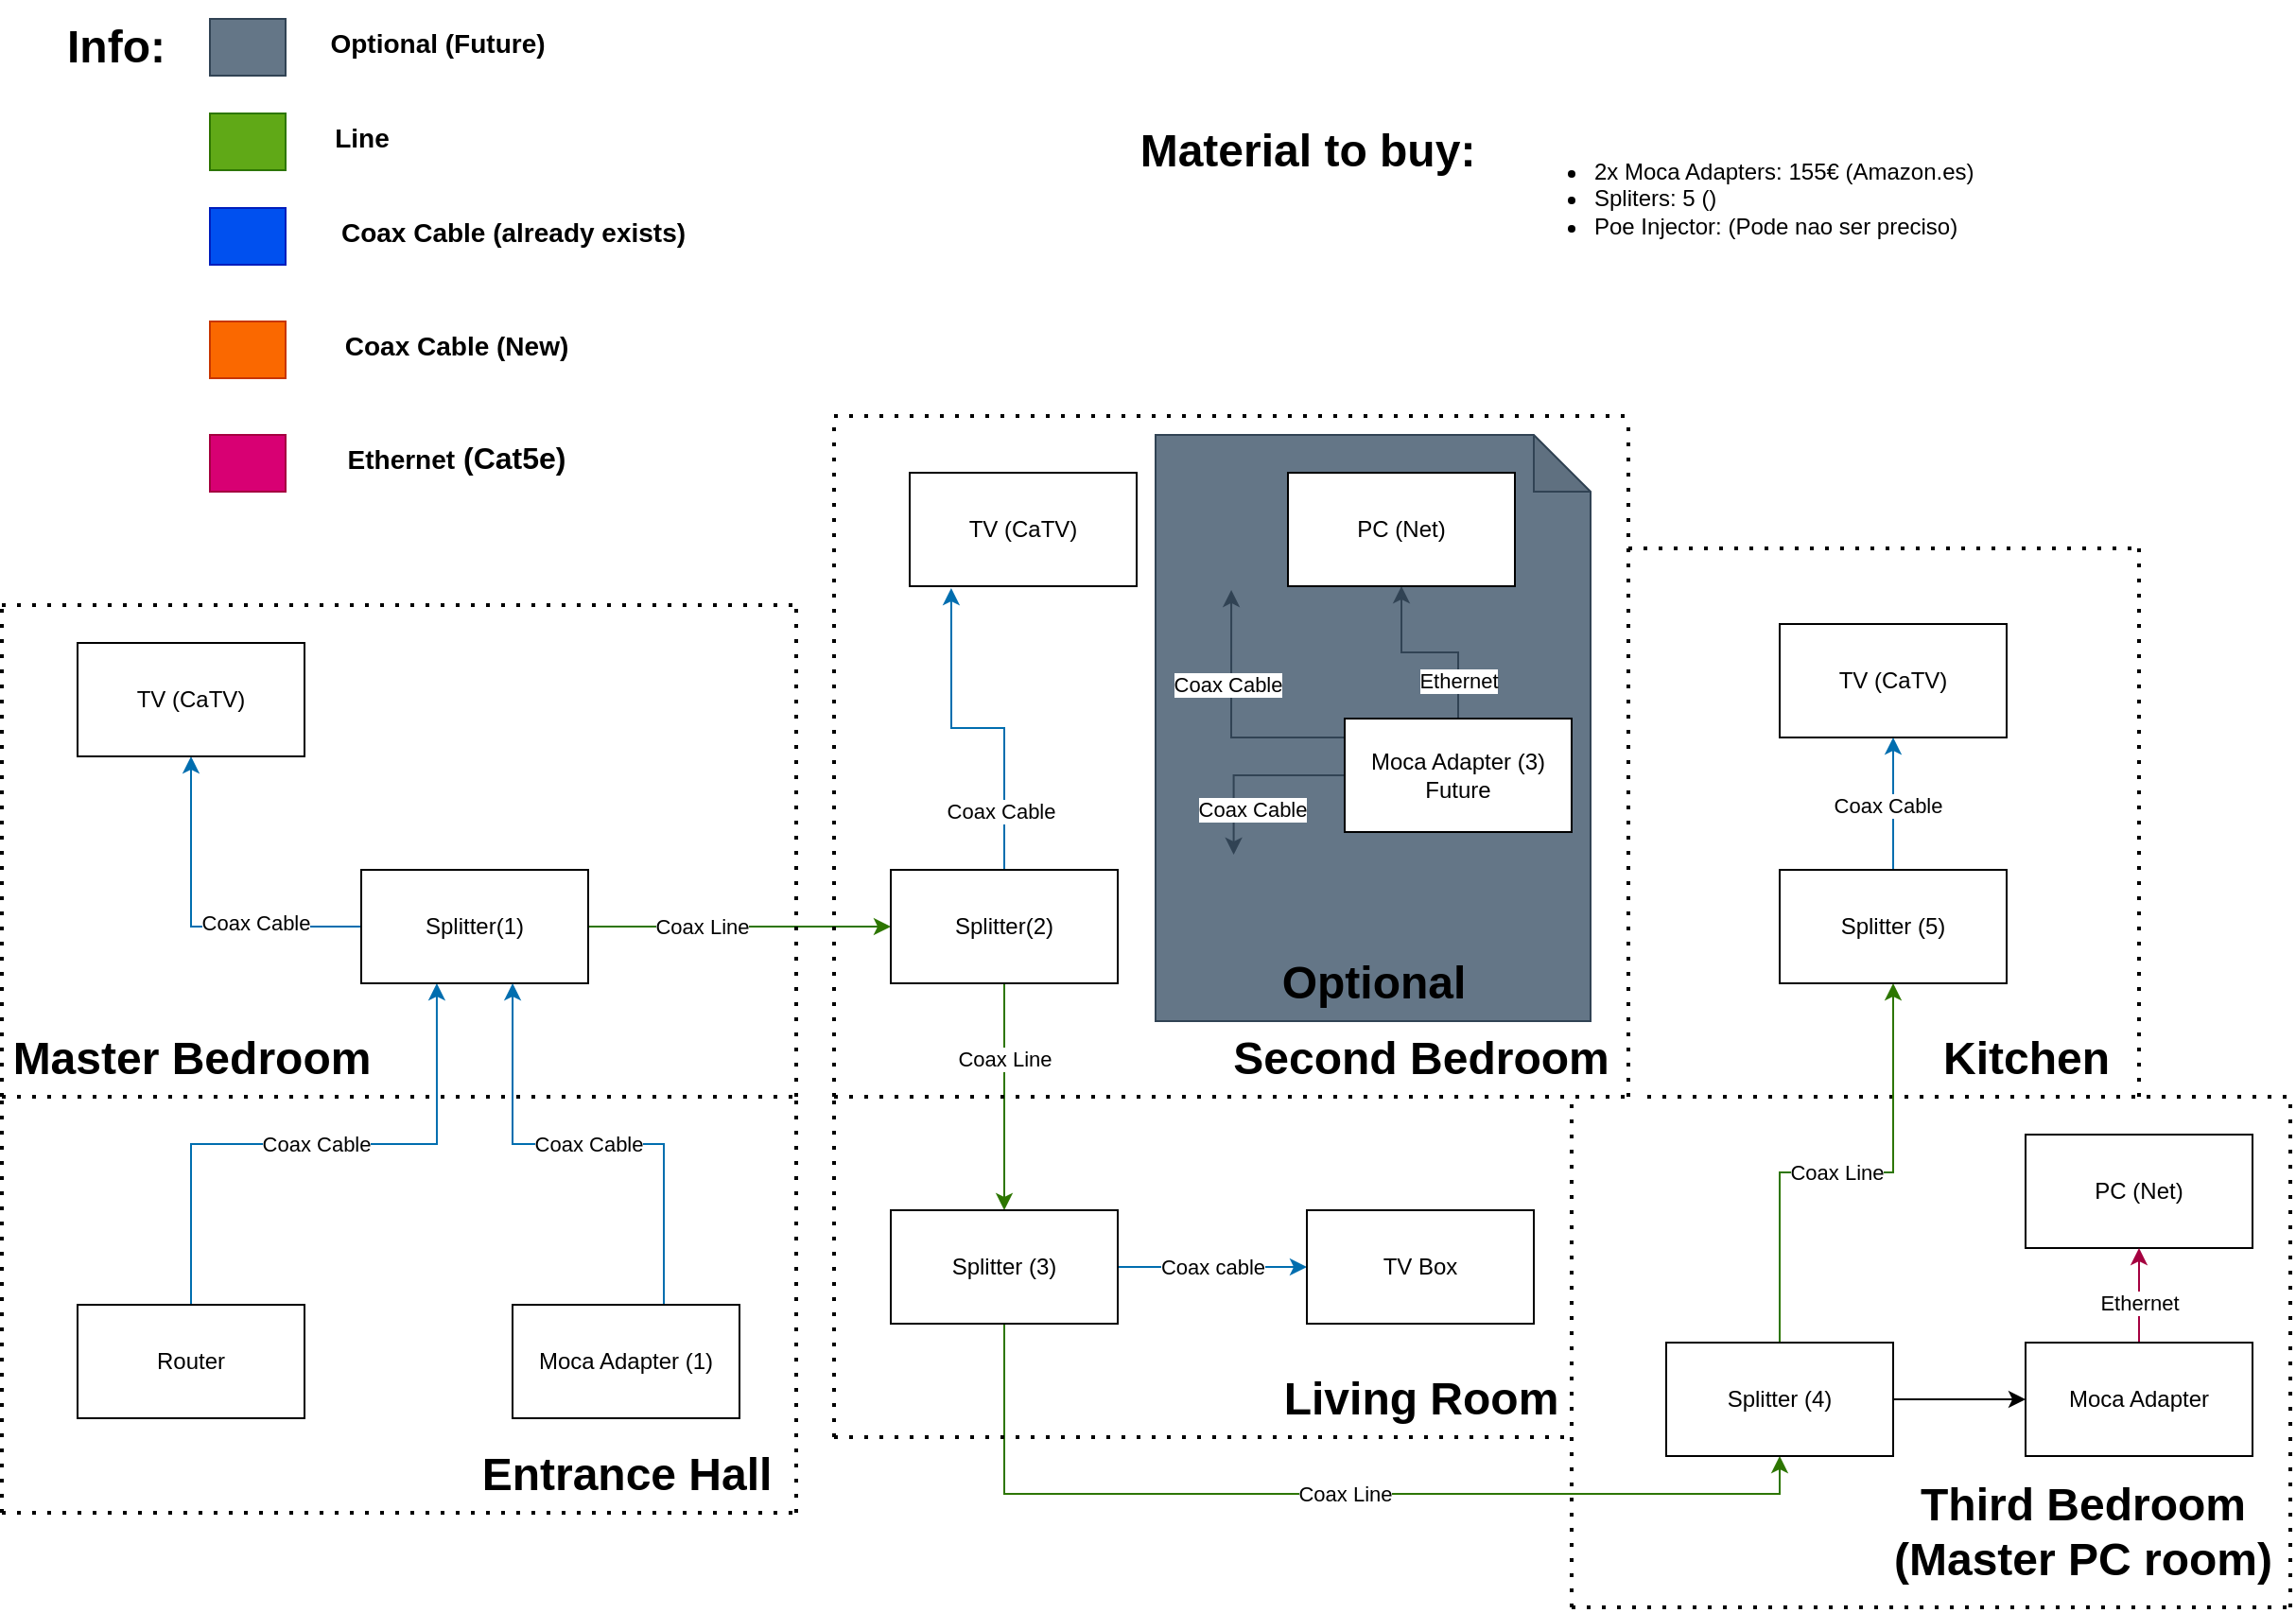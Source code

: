 <mxfile version="21.5.2" type="github">
  <diagram name="Página-1" id="l3W48SHhh2ZlZDR62sw5">
    <mxGraphModel dx="1834" dy="1146" grid="1" gridSize="10" guides="1" tooltips="1" connect="1" arrows="1" fold="1" page="0" pageScale="1" pageWidth="827" pageHeight="1169" math="0" shadow="0">
      <root>
        <mxCell id="0" />
        <mxCell id="1" parent="0" />
        <mxCell id="UsZ9BYW_dRJwkOO68vhF-15" value="" style="shape=note;whiteSpace=wrap;html=1;backgroundOutline=1;darkOpacity=0.05;fillColor=#647687;fontColor=#ffffff;strokeColor=#314354;" vertex="1" parent="1">
          <mxGeometry x="530" y="130" width="230" height="310" as="geometry" />
        </mxCell>
        <mxCell id="uyOkbvqYTeOwgu7Op3V--1" style="edgeStyle=orthogonalEdgeStyle;rounded=0;orthogonalLoop=1;jettySize=auto;html=1;exitX=0.5;exitY=0;exitDx=0;exitDy=0;entryX=0.333;entryY=1;entryDx=0;entryDy=0;entryPerimeter=0;fillColor=#1ba1e2;strokeColor=#006EAF;" parent="1" source="uyOkbvqYTeOwgu7Op3V--3" target="uyOkbvqYTeOwgu7Op3V--8" edge="1">
          <mxGeometry relative="1" as="geometry">
            <mxPoint x="150" y="440" as="targetPoint" />
          </mxGeometry>
        </mxCell>
        <mxCell id="uyOkbvqYTeOwgu7Op3V--2" value="Coax Cable" style="edgeLabel;html=1;align=center;verticalAlign=middle;resizable=0;points=[];" parent="uyOkbvqYTeOwgu7Op3V--1" vertex="1" connectable="0">
          <mxGeometry x="0.017" y="-2" relative="1" as="geometry">
            <mxPoint x="-2" y="-2" as="offset" />
          </mxGeometry>
        </mxCell>
        <mxCell id="uyOkbvqYTeOwgu7Op3V--3" value="Router" style="rounded=0;whiteSpace=wrap;html=1;" parent="1" vertex="1">
          <mxGeometry x="-40" y="590" width="120" height="60" as="geometry" />
        </mxCell>
        <mxCell id="uyOkbvqYTeOwgu7Op3V--4" style="edgeStyle=orthogonalEdgeStyle;rounded=0;orthogonalLoop=1;jettySize=auto;html=1;entryX=0.5;entryY=1;entryDx=0;entryDy=0;fillColor=#1ba1e2;strokeColor=#006EAF;" parent="1" source="uyOkbvqYTeOwgu7Op3V--8" target="uyOkbvqYTeOwgu7Op3V--14" edge="1">
          <mxGeometry relative="1" as="geometry" />
        </mxCell>
        <mxCell id="uyOkbvqYTeOwgu7Op3V--5" value="Coax Cable" style="edgeLabel;html=1;align=center;verticalAlign=middle;resizable=0;points=[];" parent="uyOkbvqYTeOwgu7Op3V--4" vertex="1" connectable="0">
          <mxGeometry x="-0.378" y="-2" relative="1" as="geometry">
            <mxPoint as="offset" />
          </mxGeometry>
        </mxCell>
        <mxCell id="uyOkbvqYTeOwgu7Op3V--6" style="edgeStyle=orthogonalEdgeStyle;rounded=0;orthogonalLoop=1;jettySize=auto;html=1;entryX=0;entryY=0.5;entryDx=0;entryDy=0;fillColor=#60a917;strokeColor=#2D7600;" parent="1" source="uyOkbvqYTeOwgu7Op3V--8" target="uyOkbvqYTeOwgu7Op3V--26" edge="1">
          <mxGeometry relative="1" as="geometry" />
        </mxCell>
        <mxCell id="uyOkbvqYTeOwgu7Op3V--7" value="Coax Line" style="edgeLabel;html=1;align=center;verticalAlign=middle;resizable=0;points=[];" parent="uyOkbvqYTeOwgu7Op3V--6" vertex="1" connectable="0">
          <mxGeometry x="-0.062" y="3" relative="1" as="geometry">
            <mxPoint x="-15" y="3" as="offset" />
          </mxGeometry>
        </mxCell>
        <mxCell id="uyOkbvqYTeOwgu7Op3V--8" value="&lt;div&gt;Splitter(1)&lt;/div&gt;" style="rounded=0;whiteSpace=wrap;html=1;" parent="1" vertex="1">
          <mxGeometry x="110" y="360" width="120" height="60" as="geometry" />
        </mxCell>
        <mxCell id="uyOkbvqYTeOwgu7Op3V--9" style="edgeStyle=orthogonalEdgeStyle;rounded=0;orthogonalLoop=1;jettySize=auto;html=1;entryX=0.667;entryY=1;entryDx=0;entryDy=0;entryPerimeter=0;fillColor=#1ba1e2;strokeColor=#006EAF;" parent="1" source="uyOkbvqYTeOwgu7Op3V--11" target="uyOkbvqYTeOwgu7Op3V--8" edge="1">
          <mxGeometry relative="1" as="geometry">
            <Array as="points">
              <mxPoint x="270" y="505" />
              <mxPoint x="190" y="505" />
            </Array>
          </mxGeometry>
        </mxCell>
        <mxCell id="uyOkbvqYTeOwgu7Op3V--10" value="Coax Cable" style="edgeLabel;html=1;align=center;verticalAlign=middle;resizable=0;points=[];" parent="uyOkbvqYTeOwgu7Op3V--9" vertex="1" connectable="0">
          <mxGeometry x="-0.041" y="3" relative="1" as="geometry">
            <mxPoint x="-5" y="-3" as="offset" />
          </mxGeometry>
        </mxCell>
        <mxCell id="uyOkbvqYTeOwgu7Op3V--11" value="Moca Adapter (1)" style="rounded=0;whiteSpace=wrap;html=1;" parent="1" vertex="1">
          <mxGeometry x="190" y="590" width="120" height="60" as="geometry" />
        </mxCell>
        <mxCell id="uyOkbvqYTeOwgu7Op3V--12" value="Entrance Hall" style="text;strokeColor=none;fillColor=none;html=1;fontSize=24;fontStyle=1;verticalAlign=middle;align=center;" parent="1" vertex="1">
          <mxGeometry x="200" y="660" width="100" height="40" as="geometry" />
        </mxCell>
        <mxCell id="uyOkbvqYTeOwgu7Op3V--13" value="Master Bedroom" style="text;strokeColor=none;fillColor=none;html=1;fontSize=24;fontStyle=1;verticalAlign=middle;align=center;" parent="1" vertex="1">
          <mxGeometry x="-30" y="440" width="100" height="40" as="geometry" />
        </mxCell>
        <mxCell id="uyOkbvqYTeOwgu7Op3V--14" value="TV (CaTV)" style="rounded=0;whiteSpace=wrap;html=1;" parent="1" vertex="1">
          <mxGeometry x="-40" y="240" width="120" height="60" as="geometry" />
        </mxCell>
        <mxCell id="uyOkbvqYTeOwgu7Op3V--15" value="TV (CaTV)" style="rounded=0;whiteSpace=wrap;html=1;" parent="1" vertex="1">
          <mxGeometry x="400" y="150" width="120" height="60" as="geometry" />
        </mxCell>
        <mxCell id="uyOkbvqYTeOwgu7Op3V--18" style="edgeStyle=orthogonalEdgeStyle;rounded=0;orthogonalLoop=1;jettySize=auto;html=1;exitX=0.5;exitY=0;exitDx=0;exitDy=0;entryX=0.5;entryY=1;entryDx=0;entryDy=0;fillColor=#647687;strokeColor=#314354;" parent="1" source="uyOkbvqYTeOwgu7Op3V--20" target="uyOkbvqYTeOwgu7Op3V--21" edge="1">
          <mxGeometry relative="1" as="geometry" />
        </mxCell>
        <mxCell id="uyOkbvqYTeOwgu7Op3V--19" value="Ethernet" style="edgeLabel;html=1;align=center;verticalAlign=middle;resizable=0;points=[];" parent="uyOkbvqYTeOwgu7Op3V--18" vertex="1" connectable="0">
          <mxGeometry y="2" relative="1" as="geometry">
            <mxPoint x="15" y="13" as="offset" />
          </mxGeometry>
        </mxCell>
        <mxCell id="nbPDpCMQTWh_0e_4HwNJ-20" style="edgeStyle=orthogonalEdgeStyle;rounded=0;orthogonalLoop=1;jettySize=auto;html=1;exitX=0;exitY=0.5;exitDx=0;exitDy=0;entryX=0.817;entryY=1.033;entryDx=0;entryDy=0;entryPerimeter=0;fillColor=#647687;strokeColor=#314354;" parent="1" source="uyOkbvqYTeOwgu7Op3V--20" edge="1">
          <mxGeometry relative="1" as="geometry">
            <mxPoint x="570.04" y="211.98" as="targetPoint" />
            <Array as="points">
              <mxPoint x="600" y="290" />
              <mxPoint x="571" y="290" />
            </Array>
          </mxGeometry>
        </mxCell>
        <mxCell id="nbPDpCMQTWh_0e_4HwNJ-21" value="Coax Cable" style="edgeLabel;html=1;align=center;verticalAlign=middle;resizable=0;points=[];" parent="nbPDpCMQTWh_0e_4HwNJ-20" vertex="1" connectable="0">
          <mxGeometry x="0.375" y="2" relative="1" as="geometry">
            <mxPoint as="offset" />
          </mxGeometry>
        </mxCell>
        <mxCell id="UsZ9BYW_dRJwkOO68vhF-24" style="edgeStyle=orthogonalEdgeStyle;rounded=0;orthogonalLoop=1;jettySize=auto;html=1;entryX=0.59;entryY=0.05;entryDx=0;entryDy=0;entryPerimeter=0;fillColor=#647687;strokeColor=#314354;" edge="1" parent="1" source="uyOkbvqYTeOwgu7Op3V--20">
          <mxGeometry relative="1" as="geometry">
            <mxPoint x="571.3" y="352" as="targetPoint" />
            <Array as="points">
              <mxPoint x="571" y="310" />
            </Array>
          </mxGeometry>
        </mxCell>
        <mxCell id="UsZ9BYW_dRJwkOO68vhF-27" value="Coax Cable" style="edgeLabel;html=1;align=center;verticalAlign=middle;resizable=0;points=[];" vertex="1" connectable="0" parent="UsZ9BYW_dRJwkOO68vhF-24">
          <mxGeometry x="-0.018" y="4" relative="1" as="geometry">
            <mxPoint y="14" as="offset" />
          </mxGeometry>
        </mxCell>
        <mxCell id="uyOkbvqYTeOwgu7Op3V--20" value="&lt;div&gt;Moca Adapter (3)&lt;/div&gt;&lt;div&gt;Future&lt;br&gt;&lt;/div&gt;" style="rounded=0;whiteSpace=wrap;html=1;" parent="1" vertex="1">
          <mxGeometry x="630" y="280" width="120" height="60" as="geometry" />
        </mxCell>
        <mxCell id="uyOkbvqYTeOwgu7Op3V--21" value="PC (Net)" style="rounded=0;whiteSpace=wrap;html=1;" parent="1" vertex="1">
          <mxGeometry x="600" y="150" width="120" height="60" as="geometry" />
        </mxCell>
        <mxCell id="uyOkbvqYTeOwgu7Op3V--24" style="edgeStyle=orthogonalEdgeStyle;rounded=0;orthogonalLoop=1;jettySize=auto;html=1;entryX=0.5;entryY=0;entryDx=0;entryDy=0;fillColor=#60a917;strokeColor=#2D7600;" parent="1" source="uyOkbvqYTeOwgu7Op3V--26" target="uyOkbvqYTeOwgu7Op3V--36" edge="1">
          <mxGeometry relative="1" as="geometry" />
        </mxCell>
        <mxCell id="uyOkbvqYTeOwgu7Op3V--25" value="Coax Line" style="edgeLabel;html=1;align=center;verticalAlign=middle;resizable=0;points=[];" parent="uyOkbvqYTeOwgu7Op3V--24" vertex="1" connectable="0">
          <mxGeometry x="-0.517" y="-3" relative="1" as="geometry">
            <mxPoint x="3" y="11" as="offset" />
          </mxGeometry>
        </mxCell>
        <mxCell id="nbPDpCMQTWh_0e_4HwNJ-17" style="edgeStyle=orthogonalEdgeStyle;rounded=0;orthogonalLoop=1;jettySize=auto;html=1;entryX=0.183;entryY=1.017;entryDx=0;entryDy=0;entryPerimeter=0;fillColor=#1ba1e2;strokeColor=#006EAF;" parent="1" source="uyOkbvqYTeOwgu7Op3V--26" target="uyOkbvqYTeOwgu7Op3V--15" edge="1">
          <mxGeometry relative="1" as="geometry" />
        </mxCell>
        <mxCell id="nbPDpCMQTWh_0e_4HwNJ-19" value="Coax Cable" style="edgeLabel;html=1;align=center;verticalAlign=middle;resizable=0;points=[];" parent="nbPDpCMQTWh_0e_4HwNJ-17" vertex="1" connectable="0">
          <mxGeometry x="-0.65" y="2" relative="1" as="geometry">
            <mxPoint as="offset" />
          </mxGeometry>
        </mxCell>
        <mxCell id="uyOkbvqYTeOwgu7Op3V--26" value="Splitter(2)" style="rounded=0;whiteSpace=wrap;html=1;" parent="1" vertex="1">
          <mxGeometry x="390" y="360" width="120" height="60" as="geometry" />
        </mxCell>
        <mxCell id="uyOkbvqYTeOwgu7Op3V--27" value="" style="endArrow=none;dashed=1;html=1;dashPattern=1 3;strokeWidth=2;rounded=0;" parent="1" edge="1">
          <mxGeometry width="50" height="50" relative="1" as="geometry">
            <mxPoint x="-80" y="220" as="sourcePoint" />
            <mxPoint x="340" y="220" as="targetPoint" />
          </mxGeometry>
        </mxCell>
        <mxCell id="uyOkbvqYTeOwgu7Op3V--28" value="" style="endArrow=none;dashed=1;html=1;dashPattern=1 3;strokeWidth=2;rounded=0;" parent="1" edge="1">
          <mxGeometry width="50" height="50" relative="1" as="geometry">
            <mxPoint x="340" y="480" as="sourcePoint" />
            <mxPoint x="340" y="220" as="targetPoint" />
          </mxGeometry>
        </mxCell>
        <mxCell id="uyOkbvqYTeOwgu7Op3V--29" value="" style="endArrow=none;dashed=1;html=1;dashPattern=1 3;strokeWidth=2;rounded=0;" parent="1" edge="1">
          <mxGeometry width="50" height="50" relative="1" as="geometry">
            <mxPoint x="360" y="480" as="sourcePoint" />
            <mxPoint x="780" y="480" as="targetPoint" />
          </mxGeometry>
        </mxCell>
        <mxCell id="uyOkbvqYTeOwgu7Op3V--30" value="" style="endArrow=none;dashed=1;html=1;dashPattern=1 3;strokeWidth=2;rounded=0;" parent="1" edge="1">
          <mxGeometry width="50" height="50" relative="1" as="geometry">
            <mxPoint x="360" y="480" as="sourcePoint" />
            <mxPoint x="360" y="120" as="targetPoint" />
          </mxGeometry>
        </mxCell>
        <mxCell id="uyOkbvqYTeOwgu7Op3V--31" value="" style="endArrow=none;dashed=1;html=1;dashPattern=1 3;strokeWidth=2;rounded=0;" parent="1" edge="1">
          <mxGeometry width="50" height="50" relative="1" as="geometry">
            <mxPoint x="360" y="120" as="sourcePoint" />
            <mxPoint x="780" y="120" as="targetPoint" />
          </mxGeometry>
        </mxCell>
        <mxCell id="uyOkbvqYTeOwgu7Op3V--32" value="" style="endArrow=none;dashed=1;html=1;dashPattern=1 3;strokeWidth=2;rounded=0;" parent="1" edge="1">
          <mxGeometry width="50" height="50" relative="1" as="geometry">
            <mxPoint x="780" y="480" as="sourcePoint" />
            <mxPoint x="780" y="120" as="targetPoint" />
          </mxGeometry>
        </mxCell>
        <mxCell id="uyOkbvqYTeOwgu7Op3V--33" value="Second Bedroom" style="text;strokeColor=none;fillColor=none;html=1;fontSize=24;fontStyle=1;verticalAlign=middle;align=center;" parent="1" vertex="1">
          <mxGeometry x="620" y="440" width="100" height="40" as="geometry" />
        </mxCell>
        <mxCell id="uyOkbvqYTeOwgu7Op3V--34" style="edgeStyle=orthogonalEdgeStyle;rounded=0;orthogonalLoop=1;jettySize=auto;html=1;entryX=0;entryY=0.5;entryDx=0;entryDy=0;fillColor=#1ba1e2;strokeColor=#006EAF;" parent="1" source="uyOkbvqYTeOwgu7Op3V--36" target="uyOkbvqYTeOwgu7Op3V--37" edge="1">
          <mxGeometry relative="1" as="geometry" />
        </mxCell>
        <mxCell id="uyOkbvqYTeOwgu7Op3V--35" value="Coax cable" style="edgeLabel;html=1;align=center;verticalAlign=middle;resizable=0;points=[];" parent="uyOkbvqYTeOwgu7Op3V--34" vertex="1" connectable="0">
          <mxGeometry x="0.04" y="-4" relative="1" as="geometry">
            <mxPoint x="-2" y="-4" as="offset" />
          </mxGeometry>
        </mxCell>
        <mxCell id="nbPDpCMQTWh_0e_4HwNJ-36" style="edgeStyle=orthogonalEdgeStyle;rounded=0;orthogonalLoop=1;jettySize=auto;html=1;entryX=0.5;entryY=1;entryDx=0;entryDy=0;fillColor=#60a917;strokeColor=#2D7600;" parent="1" source="uyOkbvqYTeOwgu7Op3V--36" target="nbPDpCMQTWh_0e_4HwNJ-14" edge="1">
          <mxGeometry relative="1" as="geometry">
            <Array as="points">
              <mxPoint x="450" y="690" />
              <mxPoint x="860" y="690" />
            </Array>
          </mxGeometry>
        </mxCell>
        <mxCell id="nbPDpCMQTWh_0e_4HwNJ-37" value="Coax Line" style="edgeLabel;html=1;align=center;verticalAlign=middle;resizable=0;points=[];" parent="nbPDpCMQTWh_0e_4HwNJ-36" vertex="1" connectable="0">
          <mxGeometry x="0.038" relative="1" as="geometry">
            <mxPoint as="offset" />
          </mxGeometry>
        </mxCell>
        <mxCell id="uyOkbvqYTeOwgu7Op3V--36" value="Splitter (3)" style="rounded=0;whiteSpace=wrap;html=1;" parent="1" vertex="1">
          <mxGeometry x="390" y="540" width="120" height="60" as="geometry" />
        </mxCell>
        <mxCell id="uyOkbvqYTeOwgu7Op3V--37" value="TV Box" style="rounded=0;whiteSpace=wrap;html=1;" parent="1" vertex="1">
          <mxGeometry x="610" y="540" width="120" height="60" as="geometry" />
        </mxCell>
        <mxCell id="uyOkbvqYTeOwgu7Op3V--38" value="Living Room" style="text;strokeColor=none;fillColor=none;html=1;fontSize=24;fontStyle=1;verticalAlign=middle;align=center;" parent="1" vertex="1">
          <mxGeometry x="620" y="620" width="100" height="40" as="geometry" />
        </mxCell>
        <mxCell id="uyOkbvqYTeOwgu7Op3V--39" value="" style="endArrow=none;dashed=1;html=1;dashPattern=1 3;strokeWidth=2;rounded=0;" parent="1" edge="1">
          <mxGeometry width="50" height="50" relative="1" as="geometry">
            <mxPoint x="360" y="660" as="sourcePoint" />
            <mxPoint x="360" y="480" as="targetPoint" />
          </mxGeometry>
        </mxCell>
        <mxCell id="uyOkbvqYTeOwgu7Op3V--40" value="" style="endArrow=none;dashed=1;html=1;dashPattern=1 3;strokeWidth=2;rounded=0;" parent="1" edge="1">
          <mxGeometry width="50" height="50" relative="1" as="geometry">
            <mxPoint x="360" y="660" as="sourcePoint" />
            <mxPoint x="750" y="660" as="targetPoint" />
          </mxGeometry>
        </mxCell>
        <mxCell id="uyOkbvqYTeOwgu7Op3V--41" value="" style="endArrow=none;dashed=1;html=1;dashPattern=1 3;strokeWidth=2;rounded=0;" parent="1" edge="1">
          <mxGeometry width="50" height="50" relative="1" as="geometry">
            <mxPoint x="750" y="750" as="sourcePoint" />
            <mxPoint x="750" y="480" as="targetPoint" />
          </mxGeometry>
        </mxCell>
        <mxCell id="uyOkbvqYTeOwgu7Op3V--42" value="" style="endArrow=none;dashed=1;html=1;dashPattern=1 3;strokeWidth=2;rounded=0;" parent="1" edge="1">
          <mxGeometry width="50" height="50" relative="1" as="geometry">
            <mxPoint x="-80" y="480" as="sourcePoint" />
            <mxPoint x="-80" y="220" as="targetPoint" />
          </mxGeometry>
        </mxCell>
        <mxCell id="uyOkbvqYTeOwgu7Op3V--43" value="" style="endArrow=none;dashed=1;html=1;dashPattern=1 3;strokeWidth=2;rounded=0;" parent="1" edge="1">
          <mxGeometry width="50" height="50" relative="1" as="geometry">
            <mxPoint x="-80" y="480" as="sourcePoint" />
            <mxPoint x="340" y="480" as="targetPoint" />
          </mxGeometry>
        </mxCell>
        <mxCell id="nbPDpCMQTWh_0e_4HwNJ-1" value="" style="endArrow=none;dashed=1;html=1;dashPattern=1 3;strokeWidth=2;rounded=0;" parent="1" edge="1">
          <mxGeometry width="50" height="50" relative="1" as="geometry">
            <mxPoint x="-80" y="700" as="sourcePoint" />
            <mxPoint x="-80" y="480" as="targetPoint" />
          </mxGeometry>
        </mxCell>
        <mxCell id="nbPDpCMQTWh_0e_4HwNJ-2" value="" style="endArrow=none;dashed=1;html=1;dashPattern=1 3;strokeWidth=2;rounded=0;" parent="1" edge="1">
          <mxGeometry width="50" height="50" relative="1" as="geometry">
            <mxPoint x="-80" y="700" as="sourcePoint" />
            <mxPoint x="340" y="700" as="targetPoint" />
          </mxGeometry>
        </mxCell>
        <mxCell id="nbPDpCMQTWh_0e_4HwNJ-3" value="" style="endArrow=none;dashed=1;html=1;dashPattern=1 3;strokeWidth=2;rounded=0;" parent="1" edge="1">
          <mxGeometry width="50" height="50" relative="1" as="geometry">
            <mxPoint x="340" y="700" as="sourcePoint" />
            <mxPoint x="340" y="480" as="targetPoint" />
          </mxGeometry>
        </mxCell>
        <mxCell id="nbPDpCMQTWh_0e_4HwNJ-4" value="TV (CaTV)" style="rounded=0;whiteSpace=wrap;html=1;" parent="1" vertex="1">
          <mxGeometry x="860" y="230" width="120" height="60" as="geometry" />
        </mxCell>
        <mxCell id="nbPDpCMQTWh_0e_4HwNJ-7" style="edgeStyle=orthogonalEdgeStyle;rounded=0;orthogonalLoop=1;jettySize=auto;html=1;entryX=0.5;entryY=1;entryDx=0;entryDy=0;fillColor=#1ba1e2;strokeColor=#006EAF;" parent="1" source="nbPDpCMQTWh_0e_4HwNJ-5" target="nbPDpCMQTWh_0e_4HwNJ-4" edge="1">
          <mxGeometry relative="1" as="geometry" />
        </mxCell>
        <mxCell id="nbPDpCMQTWh_0e_4HwNJ-8" value="Coax Cable" style="edgeLabel;html=1;align=center;verticalAlign=middle;resizable=0;points=[];" parent="nbPDpCMQTWh_0e_4HwNJ-7" vertex="1" connectable="0">
          <mxGeometry x="-0.029" y="3" relative="1" as="geometry">
            <mxPoint as="offset" />
          </mxGeometry>
        </mxCell>
        <mxCell id="nbPDpCMQTWh_0e_4HwNJ-5" value="Splitter (5)" style="rounded=0;whiteSpace=wrap;html=1;" parent="1" vertex="1">
          <mxGeometry x="860" y="360" width="120" height="60" as="geometry" />
        </mxCell>
        <mxCell id="nbPDpCMQTWh_0e_4HwNJ-6" value="Kitchen" style="text;strokeColor=none;fillColor=none;html=1;fontSize=24;fontStyle=1;verticalAlign=middle;align=center;" parent="1" vertex="1">
          <mxGeometry x="940" y="440" width="100" height="40" as="geometry" />
        </mxCell>
        <mxCell id="nbPDpCMQTWh_0e_4HwNJ-11" value="" style="endArrow=none;dashed=1;html=1;dashPattern=1 3;strokeWidth=2;rounded=0;" parent="1" edge="1">
          <mxGeometry width="50" height="50" relative="1" as="geometry">
            <mxPoint x="790" y="480" as="sourcePoint" />
            <mxPoint x="1130" y="480" as="targetPoint" />
          </mxGeometry>
        </mxCell>
        <mxCell id="nbPDpCMQTWh_0e_4HwNJ-12" value="" style="endArrow=none;dashed=1;html=1;dashPattern=1 3;strokeWidth=2;rounded=0;" parent="1" edge="1">
          <mxGeometry width="50" height="50" relative="1" as="geometry">
            <mxPoint x="1050" y="480" as="sourcePoint" />
            <mxPoint x="1050" y="190" as="targetPoint" />
          </mxGeometry>
        </mxCell>
        <mxCell id="nbPDpCMQTWh_0e_4HwNJ-13" value="" style="endArrow=none;dashed=1;html=1;dashPattern=1 3;strokeWidth=2;rounded=0;" parent="1" edge="1">
          <mxGeometry width="50" height="50" relative="1" as="geometry">
            <mxPoint x="780" y="190" as="sourcePoint" />
            <mxPoint x="1050" y="190" as="targetPoint" />
          </mxGeometry>
        </mxCell>
        <mxCell id="nbPDpCMQTWh_0e_4HwNJ-38" style="edgeStyle=orthogonalEdgeStyle;rounded=0;orthogonalLoop=1;jettySize=auto;html=1;entryX=0;entryY=0.5;entryDx=0;entryDy=0;" parent="1" source="nbPDpCMQTWh_0e_4HwNJ-14" target="nbPDpCMQTWh_0e_4HwNJ-16" edge="1">
          <mxGeometry relative="1" as="geometry" />
        </mxCell>
        <mxCell id="nbPDpCMQTWh_0e_4HwNJ-41" style="edgeStyle=orthogonalEdgeStyle;rounded=0;orthogonalLoop=1;jettySize=auto;html=1;entryX=0.5;entryY=1;entryDx=0;entryDy=0;fillColor=#60a917;strokeColor=#2D7600;" parent="1" source="nbPDpCMQTWh_0e_4HwNJ-14" target="nbPDpCMQTWh_0e_4HwNJ-5" edge="1">
          <mxGeometry relative="1" as="geometry">
            <Array as="points">
              <mxPoint x="860" y="520" />
              <mxPoint x="920" y="520" />
            </Array>
          </mxGeometry>
        </mxCell>
        <mxCell id="nbPDpCMQTWh_0e_4HwNJ-42" value="Coax Line" style="edgeLabel;html=1;align=center;verticalAlign=middle;resizable=0;points=[];" parent="nbPDpCMQTWh_0e_4HwNJ-41" vertex="1" connectable="0">
          <mxGeometry x="-0.016" y="-2" relative="1" as="geometry">
            <mxPoint x="-3" y="-2" as="offset" />
          </mxGeometry>
        </mxCell>
        <mxCell id="nbPDpCMQTWh_0e_4HwNJ-14" value="Splitter (4)" style="rounded=0;whiteSpace=wrap;html=1;" parent="1" vertex="1">
          <mxGeometry x="800" y="610" width="120" height="60" as="geometry" />
        </mxCell>
        <mxCell id="nbPDpCMQTWh_0e_4HwNJ-15" value="PC (Net)" style="rounded=0;whiteSpace=wrap;html=1;" parent="1" vertex="1">
          <mxGeometry x="990" y="500" width="120" height="60" as="geometry" />
        </mxCell>
        <mxCell id="nbPDpCMQTWh_0e_4HwNJ-43" style="edgeStyle=orthogonalEdgeStyle;rounded=0;orthogonalLoop=1;jettySize=auto;html=1;entryX=0.5;entryY=1;entryDx=0;entryDy=0;fillColor=#d80073;strokeColor=#A50040;" parent="1" source="nbPDpCMQTWh_0e_4HwNJ-16" target="nbPDpCMQTWh_0e_4HwNJ-15" edge="1">
          <mxGeometry relative="1" as="geometry" />
        </mxCell>
        <mxCell id="nbPDpCMQTWh_0e_4HwNJ-44" value="Ethernet" style="edgeLabel;html=1;align=center;verticalAlign=middle;resizable=0;points=[];" parent="nbPDpCMQTWh_0e_4HwNJ-43" vertex="1" connectable="0">
          <mxGeometry x="-0.16" y="-1" relative="1" as="geometry">
            <mxPoint x="-1" as="offset" />
          </mxGeometry>
        </mxCell>
        <mxCell id="nbPDpCMQTWh_0e_4HwNJ-16" value="Moca Adapter" style="rounded=0;whiteSpace=wrap;html=1;" parent="1" vertex="1">
          <mxGeometry x="990" y="610" width="120" height="60" as="geometry" />
        </mxCell>
        <mxCell id="nbPDpCMQTWh_0e_4HwNJ-22" value="" style="rounded=0;whiteSpace=wrap;html=1;fillColor=#647687;fontColor=#ffffff;strokeColor=#314354;" parent="1" vertex="1">
          <mxGeometry x="30" y="-90" width="40" height="30" as="geometry" />
        </mxCell>
        <mxCell id="nbPDpCMQTWh_0e_4HwNJ-23" value="Info:" style="text;strokeColor=none;fillColor=none;html=1;fontSize=24;fontStyle=1;verticalAlign=middle;align=center;" parent="1" vertex="1">
          <mxGeometry x="-70" y="-95" width="100" height="40" as="geometry" />
        </mxCell>
        <mxCell id="nbPDpCMQTWh_0e_4HwNJ-24" value="&lt;font style=&quot;font-size: 14px;&quot;&gt;Optional (Future)&lt;/font&gt;" style="text;strokeColor=none;fillColor=none;html=1;fontSize=24;fontStyle=1;verticalAlign=middle;align=center;" parent="1" vertex="1">
          <mxGeometry x="100" y="-100" width="100" height="40" as="geometry" />
        </mxCell>
        <mxCell id="nbPDpCMQTWh_0e_4HwNJ-25" value="" style="rounded=0;whiteSpace=wrap;html=1;fillColor=#60a917;fontColor=#ffffff;strokeColor=#2D7600;" parent="1" vertex="1">
          <mxGeometry x="30" y="-40" width="40" height="30" as="geometry" />
        </mxCell>
        <mxCell id="nbPDpCMQTWh_0e_4HwNJ-27" value="" style="rounded=0;whiteSpace=wrap;html=1;fillColor=#0050ef;fontColor=#ffffff;strokeColor=#001DBC;" parent="1" vertex="1">
          <mxGeometry x="30" y="10" width="40" height="30" as="geometry" />
        </mxCell>
        <mxCell id="nbPDpCMQTWh_0e_4HwNJ-30" value="&lt;font style=&quot;font-size: 14px;&quot;&gt;Line&lt;/font&gt;" style="text;strokeColor=none;fillColor=none;html=1;fontSize=24;fontStyle=1;verticalAlign=middle;align=center;" parent="1" vertex="1">
          <mxGeometry x="60" y="-50" width="100" height="40" as="geometry" />
        </mxCell>
        <mxCell id="nbPDpCMQTWh_0e_4HwNJ-31" value="&lt;font style=&quot;font-size: 14px;&quot;&gt;Coax Cable (already exists)&lt;br&gt;&lt;/font&gt;" style="text;strokeColor=none;fillColor=none;html=1;fontSize=24;fontStyle=1;verticalAlign=middle;align=center;" parent="1" vertex="1">
          <mxGeometry x="140" width="100" height="40" as="geometry" />
        </mxCell>
        <mxCell id="nbPDpCMQTWh_0e_4HwNJ-32" value="" style="rounded=0;whiteSpace=wrap;html=1;fillColor=#d80073;fontColor=#ffffff;strokeColor=#A50040;" parent="1" vertex="1">
          <mxGeometry x="30" y="130" width="40" height="30" as="geometry" />
        </mxCell>
        <mxCell id="nbPDpCMQTWh_0e_4HwNJ-33" value="&lt;div&gt;&lt;font style=&quot;font-size: 14px;&quot;&gt;Ethernet&lt;font size=&quot;3&quot;&gt; (Cat5e)&lt;br&gt;&lt;/font&gt;&lt;/font&gt;&lt;/div&gt;" style="text;strokeColor=none;fillColor=none;html=1;fontSize=24;fontStyle=1;verticalAlign=middle;align=center;" parent="1" vertex="1">
          <mxGeometry x="110" y="120" width="100" height="40" as="geometry" />
        </mxCell>
        <mxCell id="nbPDpCMQTWh_0e_4HwNJ-34" value="&lt;div&gt;Third Bedroom &lt;br&gt;&lt;/div&gt;&lt;div&gt;(Master PC room)&lt;/div&gt;" style="text;strokeColor=none;fillColor=none;html=1;fontSize=24;fontStyle=1;verticalAlign=middle;align=center;" parent="1" vertex="1">
          <mxGeometry x="970" y="690" width="100" height="40" as="geometry" />
        </mxCell>
        <mxCell id="nbPDpCMQTWh_0e_4HwNJ-39" value="" style="endArrow=none;dashed=1;html=1;dashPattern=1 3;strokeWidth=2;rounded=0;" parent="1" edge="1">
          <mxGeometry width="50" height="50" relative="1" as="geometry">
            <mxPoint x="750" y="750" as="sourcePoint" />
            <mxPoint x="1130" y="750" as="targetPoint" />
          </mxGeometry>
        </mxCell>
        <mxCell id="nbPDpCMQTWh_0e_4HwNJ-40" value="" style="endArrow=none;dashed=1;html=1;dashPattern=1 3;strokeWidth=2;rounded=0;" parent="1" edge="1">
          <mxGeometry width="50" height="50" relative="1" as="geometry">
            <mxPoint x="1130" y="750" as="sourcePoint" />
            <mxPoint x="1130" y="480" as="targetPoint" />
          </mxGeometry>
        </mxCell>
        <mxCell id="UsZ9BYW_dRJwkOO68vhF-1" value="Material to buy:" style="text;strokeColor=none;fillColor=none;html=1;fontSize=24;fontStyle=1;verticalAlign=middle;align=center;" vertex="1" parent="1">
          <mxGeometry x="560" y="-40" width="100" height="40" as="geometry" />
        </mxCell>
        <mxCell id="UsZ9BYW_dRJwkOO68vhF-3" value="&lt;ul&gt;&lt;li&gt;2x Moca Adapters: 155€ (Amazon.es)&lt;br&gt;&lt;/li&gt;&lt;li&gt;Spliters: 5 ()&lt;br&gt;&lt;/li&gt;&lt;li&gt;Poe Injector: (Pode nao ser preciso)&lt;br&gt;&lt;/li&gt;&lt;/ul&gt;" style="text;strokeColor=none;fillColor=none;html=1;whiteSpace=wrap;verticalAlign=middle;overflow=hidden;" vertex="1" parent="1">
          <mxGeometry x="720" y="-35" width="410" height="80" as="geometry" />
        </mxCell>
        <mxCell id="UsZ9BYW_dRJwkOO68vhF-4" value="" style="rounded=0;whiteSpace=wrap;html=1;fillColor=#fa6800;fontColor=#000000;strokeColor=#C73500;" vertex="1" parent="1">
          <mxGeometry x="30" y="70" width="40" height="30" as="geometry" />
        </mxCell>
        <mxCell id="UsZ9BYW_dRJwkOO68vhF-5" value="&lt;font style=&quot;font-size: 14px;&quot;&gt;Coax &lt;font&gt;Cable (New)&lt;br&gt;&lt;/font&gt;&lt;/font&gt;" style="text;strokeColor=none;fillColor=none;html=1;fontSize=24;fontStyle=1;verticalAlign=middle;align=center;" vertex="1" parent="1">
          <mxGeometry x="110" y="60" width="100" height="40" as="geometry" />
        </mxCell>
        <mxCell id="UsZ9BYW_dRJwkOO68vhF-26" value="Optional" style="text;strokeColor=none;fillColor=none;html=1;fontSize=24;fontStyle=1;verticalAlign=middle;align=center;" vertex="1" parent="1">
          <mxGeometry x="595" y="400" width="100" height="40" as="geometry" />
        </mxCell>
      </root>
    </mxGraphModel>
  </diagram>
</mxfile>
